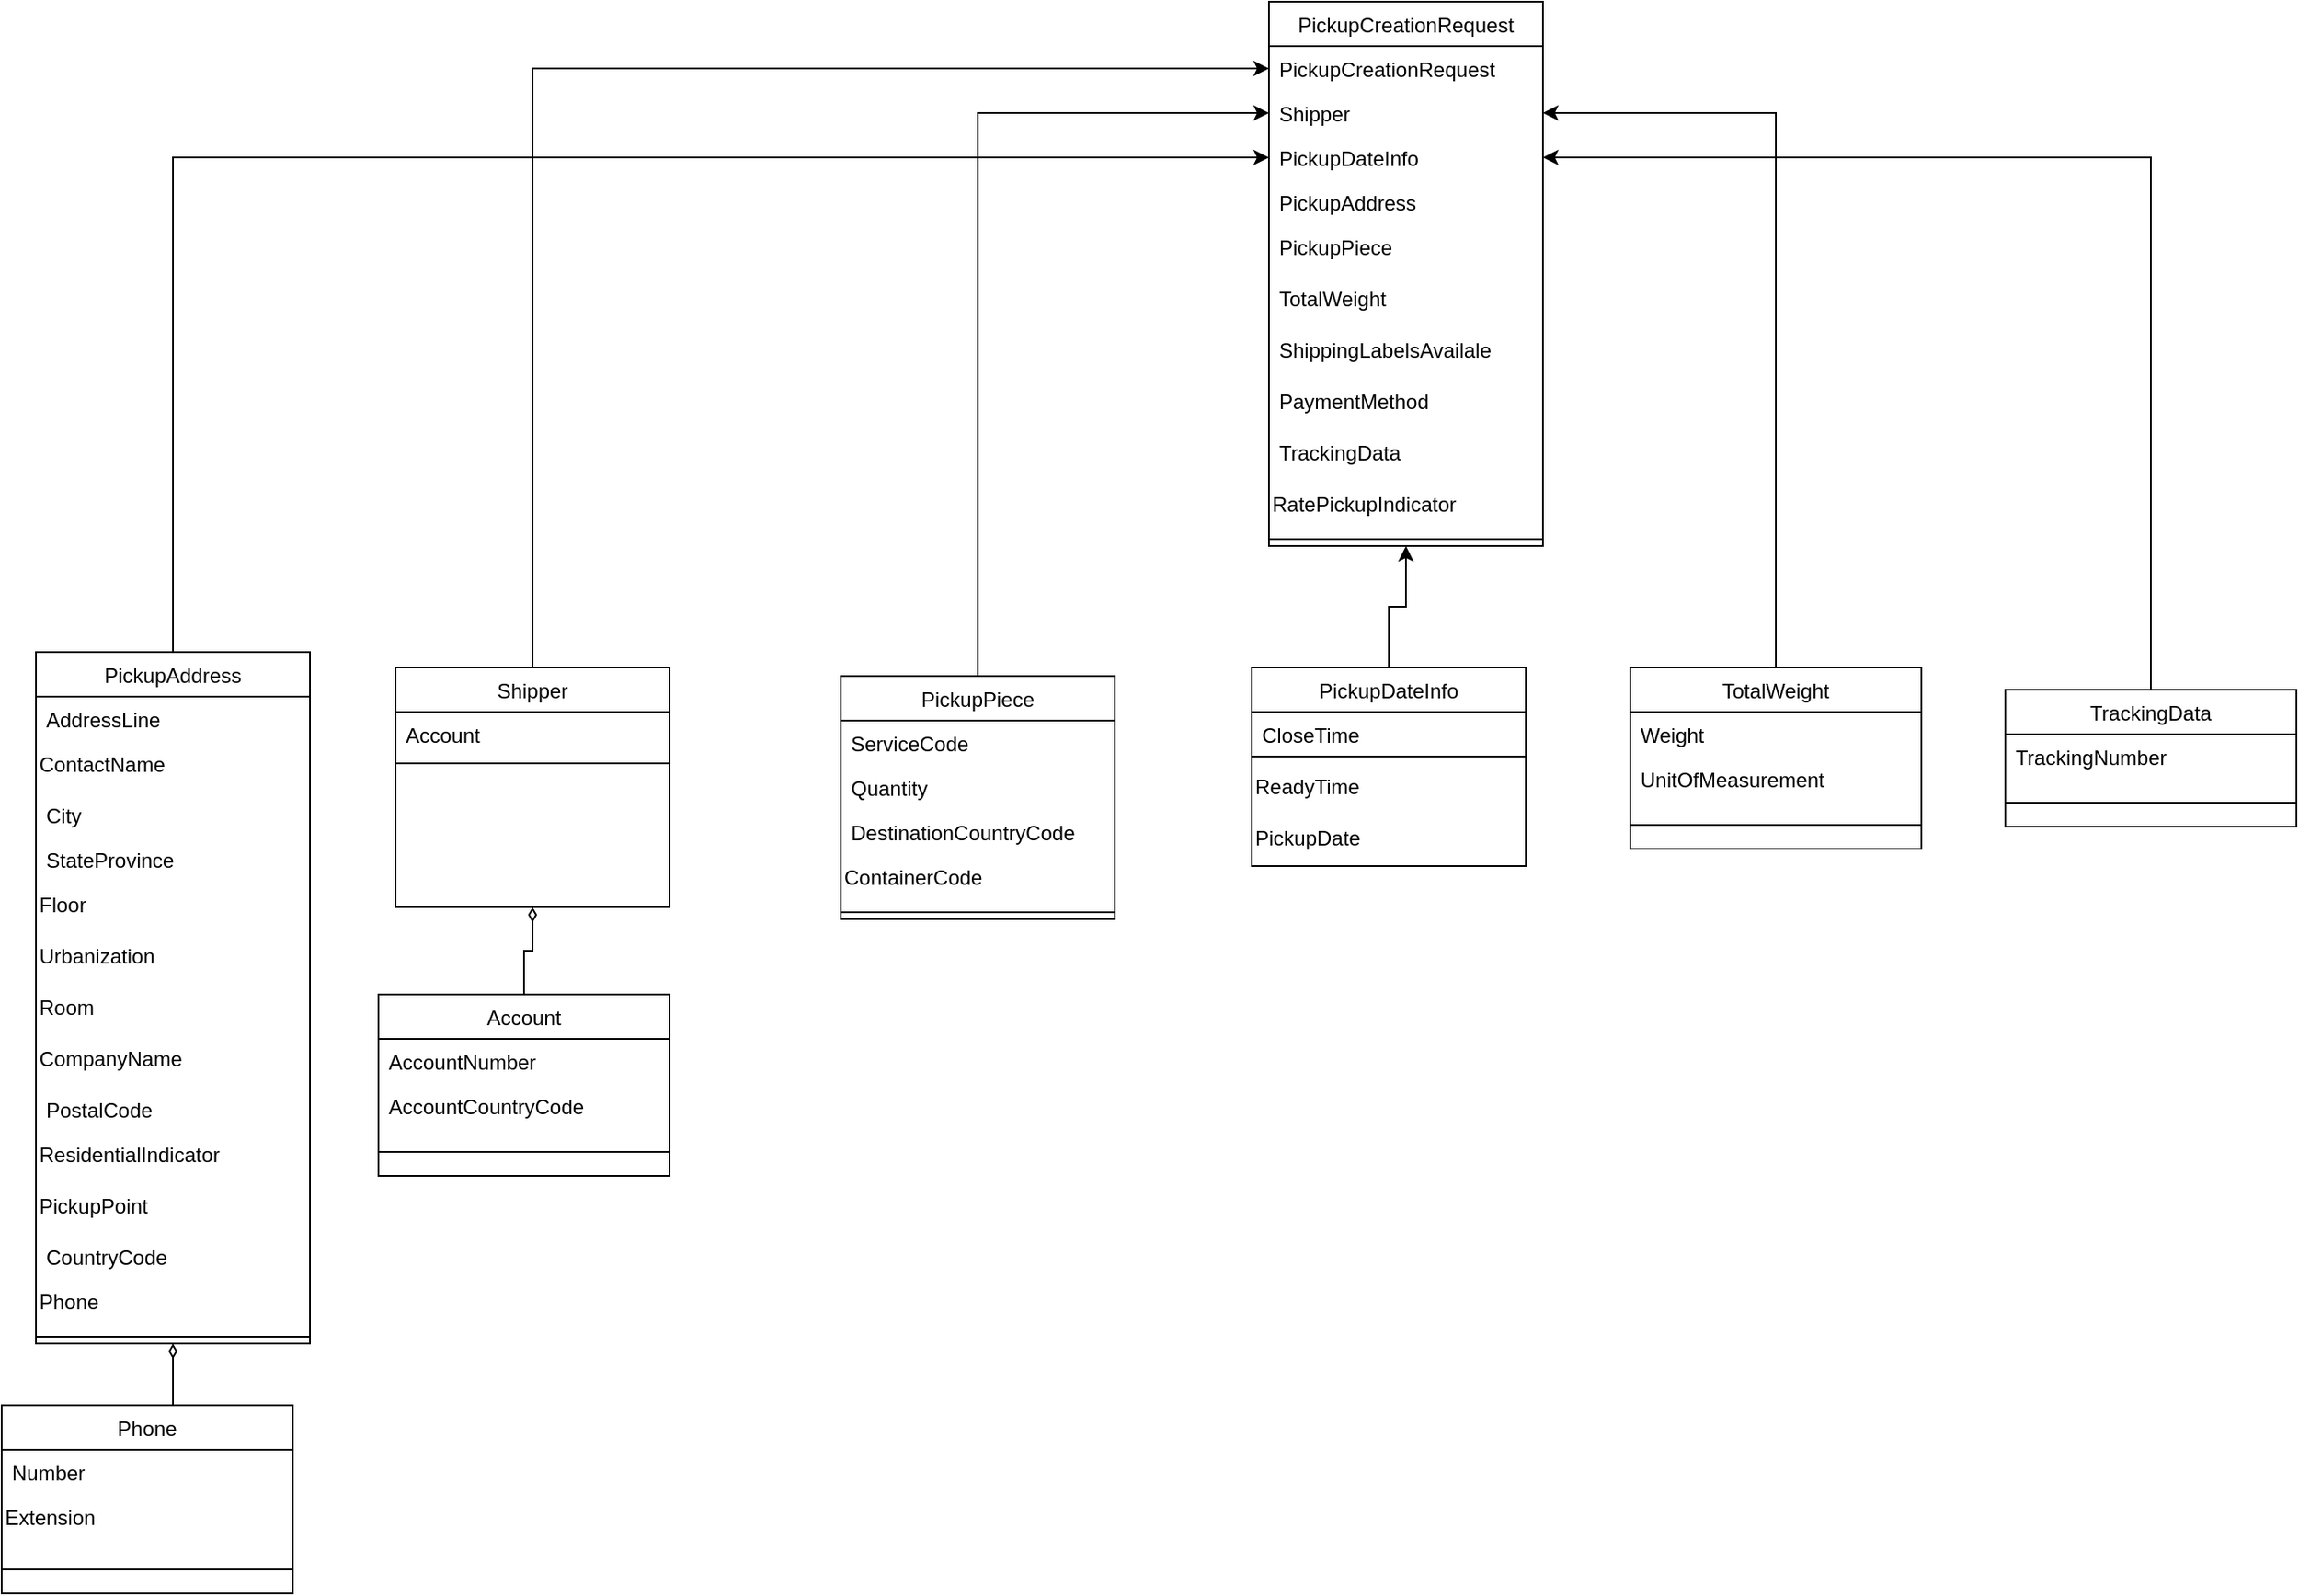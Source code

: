 <mxfile version="14.1.8" type="device"><diagram id="C5RBs43oDa-KdzZeNtuy" name="Page-1"><mxGraphModel dx="1743" dy="816" grid="1" gridSize="10" guides="1" tooltips="1" connect="1" arrows="1" fold="1" page="1" pageScale="1" pageWidth="827" pageHeight="1169" math="0" shadow="0"><root><mxCell id="WIyWlLk6GJQsqaUBKTNV-0"/><mxCell id="WIyWlLk6GJQsqaUBKTNV-1" parent="WIyWlLk6GJQsqaUBKTNV-0"/><mxCell id="01dHhe1wXAvdzfnMymsz-5" value="PickupAddress" style="swimlane;fontStyle=0;align=center;verticalAlign=top;childLayout=stackLayout;horizontal=1;startSize=26;horizontalStack=0;resizeParent=1;resizeLast=0;collapsible=1;marginBottom=0;rounded=0;shadow=0;strokeWidth=1;" vertex="1" parent="WIyWlLk6GJQsqaUBKTNV-1"><mxGeometry x="140" y="460" width="160" height="404" as="geometry"><mxRectangle x="550" y="140" width="160" height="26" as="alternateBounds"/></mxGeometry></mxCell><mxCell id="01dHhe1wXAvdzfnMymsz-6" value="AddressLine" style="text;align=left;verticalAlign=top;spacingLeft=4;spacingRight=4;overflow=hidden;rotatable=0;points=[[0,0.5],[1,0.5]];portConstraint=eastwest;" vertex="1" parent="01dHhe1wXAvdzfnMymsz-5"><mxGeometry y="26" width="160" height="26" as="geometry"/></mxCell><mxCell id="01dHhe1wXAvdzfnMymsz-94" value="ContactName" style="text;whiteSpace=wrap;html=1;" vertex="1" parent="01dHhe1wXAvdzfnMymsz-5"><mxGeometry y="52" width="160" height="30" as="geometry"/></mxCell><mxCell id="01dHhe1wXAvdzfnMymsz-7" value="City" style="text;align=left;verticalAlign=top;spacingLeft=4;spacingRight=4;overflow=hidden;rotatable=0;points=[[0,0.5],[1,0.5]];portConstraint=eastwest;rounded=0;shadow=0;html=0;" vertex="1" parent="01dHhe1wXAvdzfnMymsz-5"><mxGeometry y="82" width="160" height="26" as="geometry"/></mxCell><mxCell id="01dHhe1wXAvdzfnMymsz-8" value="StateProvince" style="text;align=left;verticalAlign=top;spacingLeft=4;spacingRight=4;overflow=hidden;rotatable=0;points=[[0,0.5],[1,0.5]];portConstraint=eastwest;rounded=0;shadow=0;html=0;" vertex="1" parent="01dHhe1wXAvdzfnMymsz-5"><mxGeometry y="108" width="160" height="26" as="geometry"/></mxCell><mxCell id="01dHhe1wXAvdzfnMymsz-96" value="Floor" style="text;whiteSpace=wrap;html=1;" vertex="1" parent="01dHhe1wXAvdzfnMymsz-5"><mxGeometry y="134" width="160" height="30" as="geometry"/></mxCell><mxCell id="01dHhe1wXAvdzfnMymsz-97" value="Urbanization" style="text;whiteSpace=wrap;html=1;" vertex="1" parent="01dHhe1wXAvdzfnMymsz-5"><mxGeometry y="164" width="160" height="30" as="geometry"/></mxCell><mxCell id="01dHhe1wXAvdzfnMymsz-95" value="Room" style="text;whiteSpace=wrap;html=1;" vertex="1" parent="01dHhe1wXAvdzfnMymsz-5"><mxGeometry y="194" width="160" height="30" as="geometry"/></mxCell><mxCell id="01dHhe1wXAvdzfnMymsz-93" value="CompanyName" style="text;whiteSpace=wrap;html=1;" vertex="1" parent="01dHhe1wXAvdzfnMymsz-5"><mxGeometry y="224" width="160" height="30" as="geometry"/></mxCell><mxCell id="01dHhe1wXAvdzfnMymsz-9" value="PostalCode" style="text;align=left;verticalAlign=top;spacingLeft=4;spacingRight=4;overflow=hidden;rotatable=0;points=[[0,0.5],[1,0.5]];portConstraint=eastwest;rounded=0;shadow=0;html=0;" vertex="1" parent="01dHhe1wXAvdzfnMymsz-5"><mxGeometry y="254" width="160" height="26" as="geometry"/></mxCell><mxCell id="01dHhe1wXAvdzfnMymsz-98" value="ResidentialIndicator" style="text;whiteSpace=wrap;html=1;" vertex="1" parent="01dHhe1wXAvdzfnMymsz-5"><mxGeometry y="280" width="160" height="30" as="geometry"/></mxCell><mxCell id="01dHhe1wXAvdzfnMymsz-99" value="PickupPoint" style="text;whiteSpace=wrap;html=1;" vertex="1" parent="01dHhe1wXAvdzfnMymsz-5"><mxGeometry y="310" width="160" height="30" as="geometry"/></mxCell><mxCell id="01dHhe1wXAvdzfnMymsz-10" value="CountryCode" style="text;align=left;verticalAlign=top;spacingLeft=4;spacingRight=4;overflow=hidden;rotatable=0;points=[[0,0.5],[1,0.5]];portConstraint=eastwest;rounded=0;shadow=0;html=0;" vertex="1" parent="01dHhe1wXAvdzfnMymsz-5"><mxGeometry y="340" width="160" height="26" as="geometry"/></mxCell><mxCell id="01dHhe1wXAvdzfnMymsz-102" value="Phone" style="text;whiteSpace=wrap;html=1;" vertex="1" parent="01dHhe1wXAvdzfnMymsz-5"><mxGeometry y="366" width="160" height="30" as="geometry"/></mxCell><mxCell id="01dHhe1wXAvdzfnMymsz-11" value="" style="line;html=1;strokeWidth=1;align=left;verticalAlign=middle;spacingTop=-1;spacingLeft=3;spacingRight=3;rotatable=0;labelPosition=right;points=[];portConstraint=eastwest;" vertex="1" parent="01dHhe1wXAvdzfnMymsz-5"><mxGeometry y="396" width="160" height="8" as="geometry"/></mxCell><mxCell id="01dHhe1wXAvdzfnMymsz-14" value="Phone" style="swimlane;fontStyle=0;align=center;verticalAlign=top;childLayout=stackLayout;horizontal=1;startSize=26;horizontalStack=0;resizeParent=1;resizeLast=0;collapsible=1;marginBottom=0;rounded=0;shadow=0;strokeWidth=1;" vertex="1" parent="WIyWlLk6GJQsqaUBKTNV-1"><mxGeometry x="120" y="900" width="170" height="110" as="geometry"><mxRectangle x="340" y="380" width="170" height="26" as="alternateBounds"/></mxGeometry></mxCell><mxCell id="01dHhe1wXAvdzfnMymsz-15" value="Number" style="text;align=left;verticalAlign=top;spacingLeft=4;spacingRight=4;overflow=hidden;rotatable=0;points=[[0,0.5],[1,0.5]];portConstraint=eastwest;" vertex="1" parent="01dHhe1wXAvdzfnMymsz-14"><mxGeometry y="26" width="170" height="26" as="geometry"/></mxCell><mxCell id="01dHhe1wXAvdzfnMymsz-101" value="Extension" style="text;whiteSpace=wrap;html=1;" vertex="1" parent="01dHhe1wXAvdzfnMymsz-14"><mxGeometry y="52" width="170" height="30" as="geometry"/></mxCell><mxCell id="01dHhe1wXAvdzfnMymsz-16" value="" style="line;html=1;strokeWidth=1;align=left;verticalAlign=middle;spacingTop=-1;spacingLeft=3;spacingRight=3;rotatable=0;labelPosition=right;points=[];portConstraint=eastwest;" vertex="1" parent="01dHhe1wXAvdzfnMymsz-14"><mxGeometry y="82" width="170" height="28" as="geometry"/></mxCell><mxCell id="01dHhe1wXAvdzfnMymsz-18" value="PickupCreationRequest" style="swimlane;fontStyle=0;align=center;verticalAlign=top;childLayout=stackLayout;horizontal=1;startSize=26;horizontalStack=0;resizeParent=1;resizeLast=0;collapsible=1;marginBottom=0;rounded=0;shadow=0;strokeWidth=1;" vertex="1" parent="WIyWlLk6GJQsqaUBKTNV-1"><mxGeometry x="860" y="80" width="160" height="318" as="geometry"><mxRectangle x="550" y="140" width="160" height="26" as="alternateBounds"/></mxGeometry></mxCell><mxCell id="01dHhe1wXAvdzfnMymsz-19" value="PickupCreationRequest" style="text;align=left;verticalAlign=top;spacingLeft=4;spacingRight=4;overflow=hidden;rotatable=0;points=[[0,0.5],[1,0.5]];portConstraint=eastwest;" vertex="1" parent="01dHhe1wXAvdzfnMymsz-18"><mxGeometry y="26" width="160" height="26" as="geometry"/></mxCell><mxCell id="01dHhe1wXAvdzfnMymsz-20" value="Shipper" style="text;align=left;verticalAlign=top;spacingLeft=4;spacingRight=4;overflow=hidden;rotatable=0;points=[[0,0.5],[1,0.5]];portConstraint=eastwest;rounded=0;shadow=0;html=0;" vertex="1" parent="01dHhe1wXAvdzfnMymsz-18"><mxGeometry y="52" width="160" height="26" as="geometry"/></mxCell><mxCell id="01dHhe1wXAvdzfnMymsz-21" value="PickupDateInfo" style="text;align=left;verticalAlign=top;spacingLeft=4;spacingRight=4;overflow=hidden;rotatable=0;points=[[0,0.5],[1,0.5]];portConstraint=eastwest;rounded=0;shadow=0;html=0;" vertex="1" parent="01dHhe1wXAvdzfnMymsz-18"><mxGeometry y="78" width="160" height="26" as="geometry"/></mxCell><mxCell id="01dHhe1wXAvdzfnMymsz-22" value="PickupAddress" style="text;align=left;verticalAlign=top;spacingLeft=4;spacingRight=4;overflow=hidden;rotatable=0;points=[[0,0.5],[1,0.5]];portConstraint=eastwest;rounded=0;shadow=0;html=0;" vertex="1" parent="01dHhe1wXAvdzfnMymsz-18"><mxGeometry y="104" width="160" height="26" as="geometry"/></mxCell><mxCell id="01dHhe1wXAvdzfnMymsz-23" value="PickupPiece" style="text;align=left;verticalAlign=top;spacingLeft=4;spacingRight=4;overflow=hidden;rotatable=0;points=[[0,0.5],[1,0.5]];portConstraint=eastwest;rounded=0;shadow=0;html=0;" vertex="1" parent="01dHhe1wXAvdzfnMymsz-18"><mxGeometry y="130" width="160" height="30" as="geometry"/></mxCell><mxCell id="01dHhe1wXAvdzfnMymsz-24" value="TotalWeight" style="text;align=left;verticalAlign=top;spacingLeft=4;spacingRight=4;overflow=hidden;rotatable=0;points=[[0,0.5],[1,0.5]];portConstraint=eastwest;rounded=0;shadow=0;html=0;" vertex="1" parent="01dHhe1wXAvdzfnMymsz-18"><mxGeometry y="160" width="160" height="30" as="geometry"/></mxCell><mxCell id="01dHhe1wXAvdzfnMymsz-83" value="ShippingLabelsAvailale" style="text;align=left;verticalAlign=top;spacingLeft=4;spacingRight=4;overflow=hidden;rotatable=0;points=[[0,0.5],[1,0.5]];portConstraint=eastwest;rounded=0;shadow=0;html=0;" vertex="1" parent="01dHhe1wXAvdzfnMymsz-18"><mxGeometry y="190" width="160" height="30" as="geometry"/></mxCell><mxCell id="01dHhe1wXAvdzfnMymsz-84" value="PaymentMethod" style="text;align=left;verticalAlign=top;spacingLeft=4;spacingRight=4;overflow=hidden;rotatable=0;points=[[0,0.5],[1,0.5]];portConstraint=eastwest;rounded=0;shadow=0;html=0;" vertex="1" parent="01dHhe1wXAvdzfnMymsz-18"><mxGeometry y="220" width="160" height="30" as="geometry"/></mxCell><mxCell id="01dHhe1wXAvdzfnMymsz-85" value="TrackingData" style="text;align=left;verticalAlign=top;spacingLeft=4;spacingRight=4;overflow=hidden;rotatable=0;points=[[0,0.5],[1,0.5]];portConstraint=eastwest;rounded=0;shadow=0;html=0;" vertex="1" parent="01dHhe1wXAvdzfnMymsz-18"><mxGeometry y="250" width="160" height="30" as="geometry"/></mxCell><mxCell id="01dHhe1wXAvdzfnMymsz-86" value="RatePickupIndicator" style="text;whiteSpace=wrap;html=1;" vertex="1" parent="01dHhe1wXAvdzfnMymsz-18"><mxGeometry y="280" width="160" height="30" as="geometry"/></mxCell><mxCell id="01dHhe1wXAvdzfnMymsz-25" value="" style="line;html=1;strokeWidth=1;align=left;verticalAlign=middle;spacingTop=-1;spacingLeft=3;spacingRight=3;rotatable=0;labelPosition=right;points=[];portConstraint=eastwest;" vertex="1" parent="01dHhe1wXAvdzfnMymsz-18"><mxGeometry y="310" width="160" height="8" as="geometry"/></mxCell><mxCell id="01dHhe1wXAvdzfnMymsz-26" style="edgeStyle=orthogonalEdgeStyle;rounded=0;orthogonalLoop=1;jettySize=auto;html=1;entryX=0;entryY=0.5;entryDx=0;entryDy=0;" edge="1" parent="WIyWlLk6GJQsqaUBKTNV-1" source="01dHhe1wXAvdzfnMymsz-27" target="01dHhe1wXAvdzfnMymsz-19"><mxGeometry relative="1" as="geometry"/></mxCell><mxCell id="01dHhe1wXAvdzfnMymsz-27" value="Shipper" style="swimlane;fontStyle=0;align=center;verticalAlign=top;childLayout=stackLayout;horizontal=1;startSize=26;horizontalStack=0;resizeParent=1;resizeLast=0;collapsible=1;marginBottom=0;rounded=0;shadow=0;strokeWidth=1;" vertex="1" parent="WIyWlLk6GJQsqaUBKTNV-1"><mxGeometry x="350" y="469" width="160" height="140" as="geometry"><mxRectangle x="550" y="140" width="160" height="26" as="alternateBounds"/></mxGeometry></mxCell><mxCell id="01dHhe1wXAvdzfnMymsz-28" value="Account" style="text;align=left;verticalAlign=top;spacingLeft=4;spacingRight=4;overflow=hidden;rotatable=0;points=[[0,0.5],[1,0.5]];portConstraint=eastwest;" vertex="1" parent="01dHhe1wXAvdzfnMymsz-27"><mxGeometry y="26" width="160" height="26" as="geometry"/></mxCell><mxCell id="01dHhe1wXAvdzfnMymsz-32" value="" style="line;html=1;strokeWidth=1;align=left;verticalAlign=middle;spacingTop=-1;spacingLeft=3;spacingRight=3;rotatable=0;labelPosition=right;points=[];portConstraint=eastwest;" vertex="1" parent="01dHhe1wXAvdzfnMymsz-27"><mxGeometry y="52" width="160" height="8" as="geometry"/></mxCell><mxCell id="01dHhe1wXAvdzfnMymsz-33" style="edgeStyle=orthogonalEdgeStyle;rounded=0;orthogonalLoop=1;jettySize=auto;html=1;entryX=0;entryY=0.5;entryDx=0;entryDy=0;" edge="1" parent="WIyWlLk6GJQsqaUBKTNV-1" source="01dHhe1wXAvdzfnMymsz-34" target="01dHhe1wXAvdzfnMymsz-20"><mxGeometry relative="1" as="geometry"/></mxCell><mxCell id="01dHhe1wXAvdzfnMymsz-34" value="PickupPiece" style="swimlane;fontStyle=0;align=center;verticalAlign=top;childLayout=stackLayout;horizontal=1;startSize=26;horizontalStack=0;resizeParent=1;resizeLast=0;collapsible=1;marginBottom=0;rounded=0;shadow=0;strokeWidth=1;" vertex="1" parent="WIyWlLk6GJQsqaUBKTNV-1"><mxGeometry x="610" y="474" width="160" height="142" as="geometry"><mxRectangle x="550" y="140" width="160" height="26" as="alternateBounds"/></mxGeometry></mxCell><mxCell id="01dHhe1wXAvdzfnMymsz-35" value="ServiceCode" style="text;align=left;verticalAlign=top;spacingLeft=4;spacingRight=4;overflow=hidden;rotatable=0;points=[[0,0.5],[1,0.5]];portConstraint=eastwest;rounded=0;shadow=0;html=0;" vertex="1" parent="01dHhe1wXAvdzfnMymsz-34"><mxGeometry y="26" width="160" height="26" as="geometry"/></mxCell><mxCell id="01dHhe1wXAvdzfnMymsz-36" value="Quantity" style="text;align=left;verticalAlign=top;spacingLeft=4;spacingRight=4;overflow=hidden;rotatable=0;points=[[0,0.5],[1,0.5]];portConstraint=eastwest;rounded=0;shadow=0;html=0;" vertex="1" parent="01dHhe1wXAvdzfnMymsz-34"><mxGeometry y="52" width="160" height="26" as="geometry"/></mxCell><mxCell id="01dHhe1wXAvdzfnMymsz-37" value="DestinationCountryCode" style="text;align=left;verticalAlign=top;spacingLeft=4;spacingRight=4;overflow=hidden;rotatable=0;points=[[0,0.5],[1,0.5]];portConstraint=eastwest;rounded=0;shadow=0;html=0;" vertex="1" parent="01dHhe1wXAvdzfnMymsz-34"><mxGeometry y="78" width="160" height="26" as="geometry"/></mxCell><mxCell id="01dHhe1wXAvdzfnMymsz-106" value="ContainerCode" style="text;whiteSpace=wrap;html=1;" vertex="1" parent="01dHhe1wXAvdzfnMymsz-34"><mxGeometry y="104" width="160" height="30" as="geometry"/></mxCell><mxCell id="01dHhe1wXAvdzfnMymsz-38" value="" style="line;html=1;strokeWidth=1;align=left;verticalAlign=middle;spacingTop=-1;spacingLeft=3;spacingRight=3;rotatable=0;labelPosition=right;points=[];portConstraint=eastwest;" vertex="1" parent="01dHhe1wXAvdzfnMymsz-34"><mxGeometry y="134" width="160" height="8" as="geometry"/></mxCell><mxCell id="01dHhe1wXAvdzfnMymsz-111" style="edgeStyle=orthogonalEdgeStyle;rounded=0;orthogonalLoop=1;jettySize=auto;html=1;entryX=0.5;entryY=1;entryDx=0;entryDy=0;" edge="1" parent="WIyWlLk6GJQsqaUBKTNV-1" source="01dHhe1wXAvdzfnMymsz-40" target="01dHhe1wXAvdzfnMymsz-18"><mxGeometry relative="1" as="geometry"/></mxCell><mxCell id="01dHhe1wXAvdzfnMymsz-40" value="PickupDateInfo" style="swimlane;fontStyle=0;align=center;verticalAlign=top;childLayout=stackLayout;horizontal=1;startSize=26;horizontalStack=0;resizeParent=1;resizeLast=0;collapsible=1;marginBottom=0;rounded=0;shadow=0;strokeWidth=1;" vertex="1" parent="WIyWlLk6GJQsqaUBKTNV-1"><mxGeometry x="850" y="469" width="160" height="116" as="geometry"><mxRectangle x="550" y="140" width="160" height="26" as="alternateBounds"/></mxGeometry></mxCell><mxCell id="01dHhe1wXAvdzfnMymsz-41" value="CloseTime" style="text;align=left;verticalAlign=top;spacingLeft=4;spacingRight=4;overflow=hidden;rotatable=0;points=[[0,0.5],[1,0.5]];portConstraint=eastwest;" vertex="1" parent="01dHhe1wXAvdzfnMymsz-40"><mxGeometry y="26" width="160" height="22" as="geometry"/></mxCell><mxCell id="01dHhe1wXAvdzfnMymsz-42" value="" style="line;html=1;strokeWidth=1;align=left;verticalAlign=middle;spacingTop=-1;spacingLeft=3;spacingRight=3;rotatable=0;labelPosition=right;points=[];portConstraint=eastwest;" vertex="1" parent="01dHhe1wXAvdzfnMymsz-40"><mxGeometry y="48" width="160" height="8" as="geometry"/></mxCell><mxCell id="01dHhe1wXAvdzfnMymsz-91" value="ReadyTime" style="text;whiteSpace=wrap;html=1;" vertex="1" parent="01dHhe1wXAvdzfnMymsz-40"><mxGeometry y="56" width="160" height="30" as="geometry"/></mxCell><mxCell id="01dHhe1wXAvdzfnMymsz-92" value="PickupDate" style="text;whiteSpace=wrap;html=1;" vertex="1" parent="01dHhe1wXAvdzfnMymsz-40"><mxGeometry y="86" width="160" height="30" as="geometry"/></mxCell><mxCell id="01dHhe1wXAvdzfnMymsz-112" style="edgeStyle=orthogonalEdgeStyle;rounded=0;orthogonalLoop=1;jettySize=auto;html=1;" edge="1" parent="WIyWlLk6GJQsqaUBKTNV-1" source="01dHhe1wXAvdzfnMymsz-58" target="01dHhe1wXAvdzfnMymsz-20"><mxGeometry relative="1" as="geometry"/></mxCell><mxCell id="01dHhe1wXAvdzfnMymsz-58" value="TotalWeight" style="swimlane;fontStyle=0;align=center;verticalAlign=top;childLayout=stackLayout;horizontal=1;startSize=26;horizontalStack=0;resizeParent=1;resizeLast=0;collapsible=1;marginBottom=0;rounded=0;shadow=0;strokeWidth=1;" vertex="1" parent="WIyWlLk6GJQsqaUBKTNV-1"><mxGeometry x="1071" y="469" width="170" height="106" as="geometry"><mxRectangle x="340" y="380" width="170" height="26" as="alternateBounds"/></mxGeometry></mxCell><mxCell id="01dHhe1wXAvdzfnMymsz-59" value="Weight" style="text;align=left;verticalAlign=top;spacingLeft=4;spacingRight=4;overflow=hidden;rotatable=0;points=[[0,0.5],[1,0.5]];portConstraint=eastwest;" vertex="1" parent="01dHhe1wXAvdzfnMymsz-58"><mxGeometry y="26" width="170" height="26" as="geometry"/></mxCell><mxCell id="01dHhe1wXAvdzfnMymsz-60" value="UnitOfMeasurement" style="text;align=left;verticalAlign=top;spacingLeft=4;spacingRight=4;overflow=hidden;rotatable=0;points=[[0,0.5],[1,0.5]];portConstraint=eastwest;" vertex="1" parent="01dHhe1wXAvdzfnMymsz-58"><mxGeometry y="52" width="170" height="26" as="geometry"/></mxCell><mxCell id="01dHhe1wXAvdzfnMymsz-61" value="" style="line;html=1;strokeWidth=1;align=left;verticalAlign=middle;spacingTop=-1;spacingLeft=3;spacingRight=3;rotatable=0;labelPosition=right;points=[];portConstraint=eastwest;" vertex="1" parent="01dHhe1wXAvdzfnMymsz-58"><mxGeometry y="78" width="170" height="28" as="geometry"/></mxCell><mxCell id="01dHhe1wXAvdzfnMymsz-113" style="edgeStyle=orthogonalEdgeStyle;rounded=0;orthogonalLoop=1;jettySize=auto;html=1;entryX=1;entryY=0.5;entryDx=0;entryDy=0;" edge="1" parent="WIyWlLk6GJQsqaUBKTNV-1" source="01dHhe1wXAvdzfnMymsz-68" target="01dHhe1wXAvdzfnMymsz-21"><mxGeometry relative="1" as="geometry"/></mxCell><mxCell id="01dHhe1wXAvdzfnMymsz-68" value="TrackingData" style="swimlane;fontStyle=0;align=center;verticalAlign=top;childLayout=stackLayout;horizontal=1;startSize=26;horizontalStack=0;resizeParent=1;resizeLast=0;collapsible=1;marginBottom=0;rounded=0;shadow=0;strokeWidth=1;" vertex="1" parent="WIyWlLk6GJQsqaUBKTNV-1"><mxGeometry x="1290" y="482" width="170" height="80" as="geometry"><mxRectangle x="340" y="380" width="170" height="26" as="alternateBounds"/></mxGeometry></mxCell><mxCell id="01dHhe1wXAvdzfnMymsz-69" value="TrackingNumber" style="text;align=left;verticalAlign=top;spacingLeft=4;spacingRight=4;overflow=hidden;rotatable=0;points=[[0,0.5],[1,0.5]];portConstraint=eastwest;" vertex="1" parent="01dHhe1wXAvdzfnMymsz-68"><mxGeometry y="26" width="170" height="26" as="geometry"/></mxCell><mxCell id="01dHhe1wXAvdzfnMymsz-70" value="" style="line;html=1;strokeWidth=1;align=left;verticalAlign=middle;spacingTop=-1;spacingLeft=3;spacingRight=3;rotatable=0;labelPosition=right;points=[];portConstraint=eastwest;" vertex="1" parent="01dHhe1wXAvdzfnMymsz-68"><mxGeometry y="52" width="170" height="28" as="geometry"/></mxCell><mxCell id="01dHhe1wXAvdzfnMymsz-71" style="edgeStyle=orthogonalEdgeStyle;rounded=0;orthogonalLoop=1;jettySize=auto;html=1;entryX=0.5;entryY=1;entryDx=0;entryDy=0;endArrow=diamondThin;endFill=0;exitX=0.5;exitY=0;exitDx=0;exitDy=0;" edge="1" parent="WIyWlLk6GJQsqaUBKTNV-1" source="01dHhe1wXAvdzfnMymsz-14" target="01dHhe1wXAvdzfnMymsz-5"><mxGeometry relative="1" as="geometry"><mxPoint x="280" y="1054" as="sourcePoint"/><mxPoint x="260" y="1010" as="targetPoint"/></mxGeometry></mxCell><mxCell id="01dHhe1wXAvdzfnMymsz-87" value="Account" style="swimlane;fontStyle=0;align=center;verticalAlign=top;childLayout=stackLayout;horizontal=1;startSize=26;horizontalStack=0;resizeParent=1;resizeLast=0;collapsible=1;marginBottom=0;rounded=0;shadow=0;strokeWidth=1;" vertex="1" parent="WIyWlLk6GJQsqaUBKTNV-1"><mxGeometry x="340" y="660" width="170" height="106" as="geometry"><mxRectangle x="340" y="380" width="170" height="26" as="alternateBounds"/></mxGeometry></mxCell><mxCell id="01dHhe1wXAvdzfnMymsz-88" value="AccountNumber" style="text;align=left;verticalAlign=top;spacingLeft=4;spacingRight=4;overflow=hidden;rotatable=0;points=[[0,0.5],[1,0.5]];portConstraint=eastwest;" vertex="1" parent="01dHhe1wXAvdzfnMymsz-87"><mxGeometry y="26" width="170" height="26" as="geometry"/></mxCell><mxCell id="01dHhe1wXAvdzfnMymsz-89" value="AccountCountryCode" style="text;align=left;verticalAlign=top;spacingLeft=4;spacingRight=4;overflow=hidden;rotatable=0;points=[[0,0.5],[1,0.5]];portConstraint=eastwest;" vertex="1" parent="01dHhe1wXAvdzfnMymsz-87"><mxGeometry y="52" width="170" height="26" as="geometry"/></mxCell><mxCell id="01dHhe1wXAvdzfnMymsz-90" value="" style="line;html=1;strokeWidth=1;align=left;verticalAlign=middle;spacingTop=-1;spacingLeft=3;spacingRight=3;rotatable=0;labelPosition=right;points=[];portConstraint=eastwest;" vertex="1" parent="01dHhe1wXAvdzfnMymsz-87"><mxGeometry y="78" width="170" height="28" as="geometry"/></mxCell><mxCell id="01dHhe1wXAvdzfnMymsz-109" style="edgeStyle=orthogonalEdgeStyle;rounded=0;orthogonalLoop=1;jettySize=auto;html=1;entryX=0.5;entryY=1;entryDx=0;entryDy=0;endArrow=diamondThin;endFill=0;exitX=0.5;exitY=0;exitDx=0;exitDy=0;" edge="1" parent="WIyWlLk6GJQsqaUBKTNV-1" source="01dHhe1wXAvdzfnMymsz-87" target="01dHhe1wXAvdzfnMymsz-27"><mxGeometry relative="1" as="geometry"><mxPoint x="370" y="670" as="sourcePoint"/><mxPoint x="355" y="640" as="targetPoint"/></mxGeometry></mxCell><mxCell id="01dHhe1wXAvdzfnMymsz-110" style="edgeStyle=orthogonalEdgeStyle;rounded=0;orthogonalLoop=1;jettySize=auto;html=1;entryX=0;entryY=0.5;entryDx=0;entryDy=0;exitX=0.5;exitY=0;exitDx=0;exitDy=0;" edge="1" parent="WIyWlLk6GJQsqaUBKTNV-1" source="01dHhe1wXAvdzfnMymsz-5" target="01dHhe1wXAvdzfnMymsz-21"><mxGeometry relative="1" as="geometry"><mxPoint x="30" y="371" as="sourcePoint"/><mxPoint x="430" y="10" as="targetPoint"/></mxGeometry></mxCell></root></mxGraphModel></diagram></mxfile>